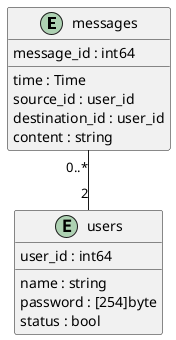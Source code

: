 @startuml  class 

' time + source_id (foreign) + destination_id (foreign) could be a primary key
entity messages{
    message_id : int64
    __
    time : Time
    source_id : user_id
    destination_id : user_id
    content : string
}

entity users{
    user_id : int64
    __
    name : string
    password : [254]byte
    status : bool
}


messages "0..*" -- "2" users

@enduml